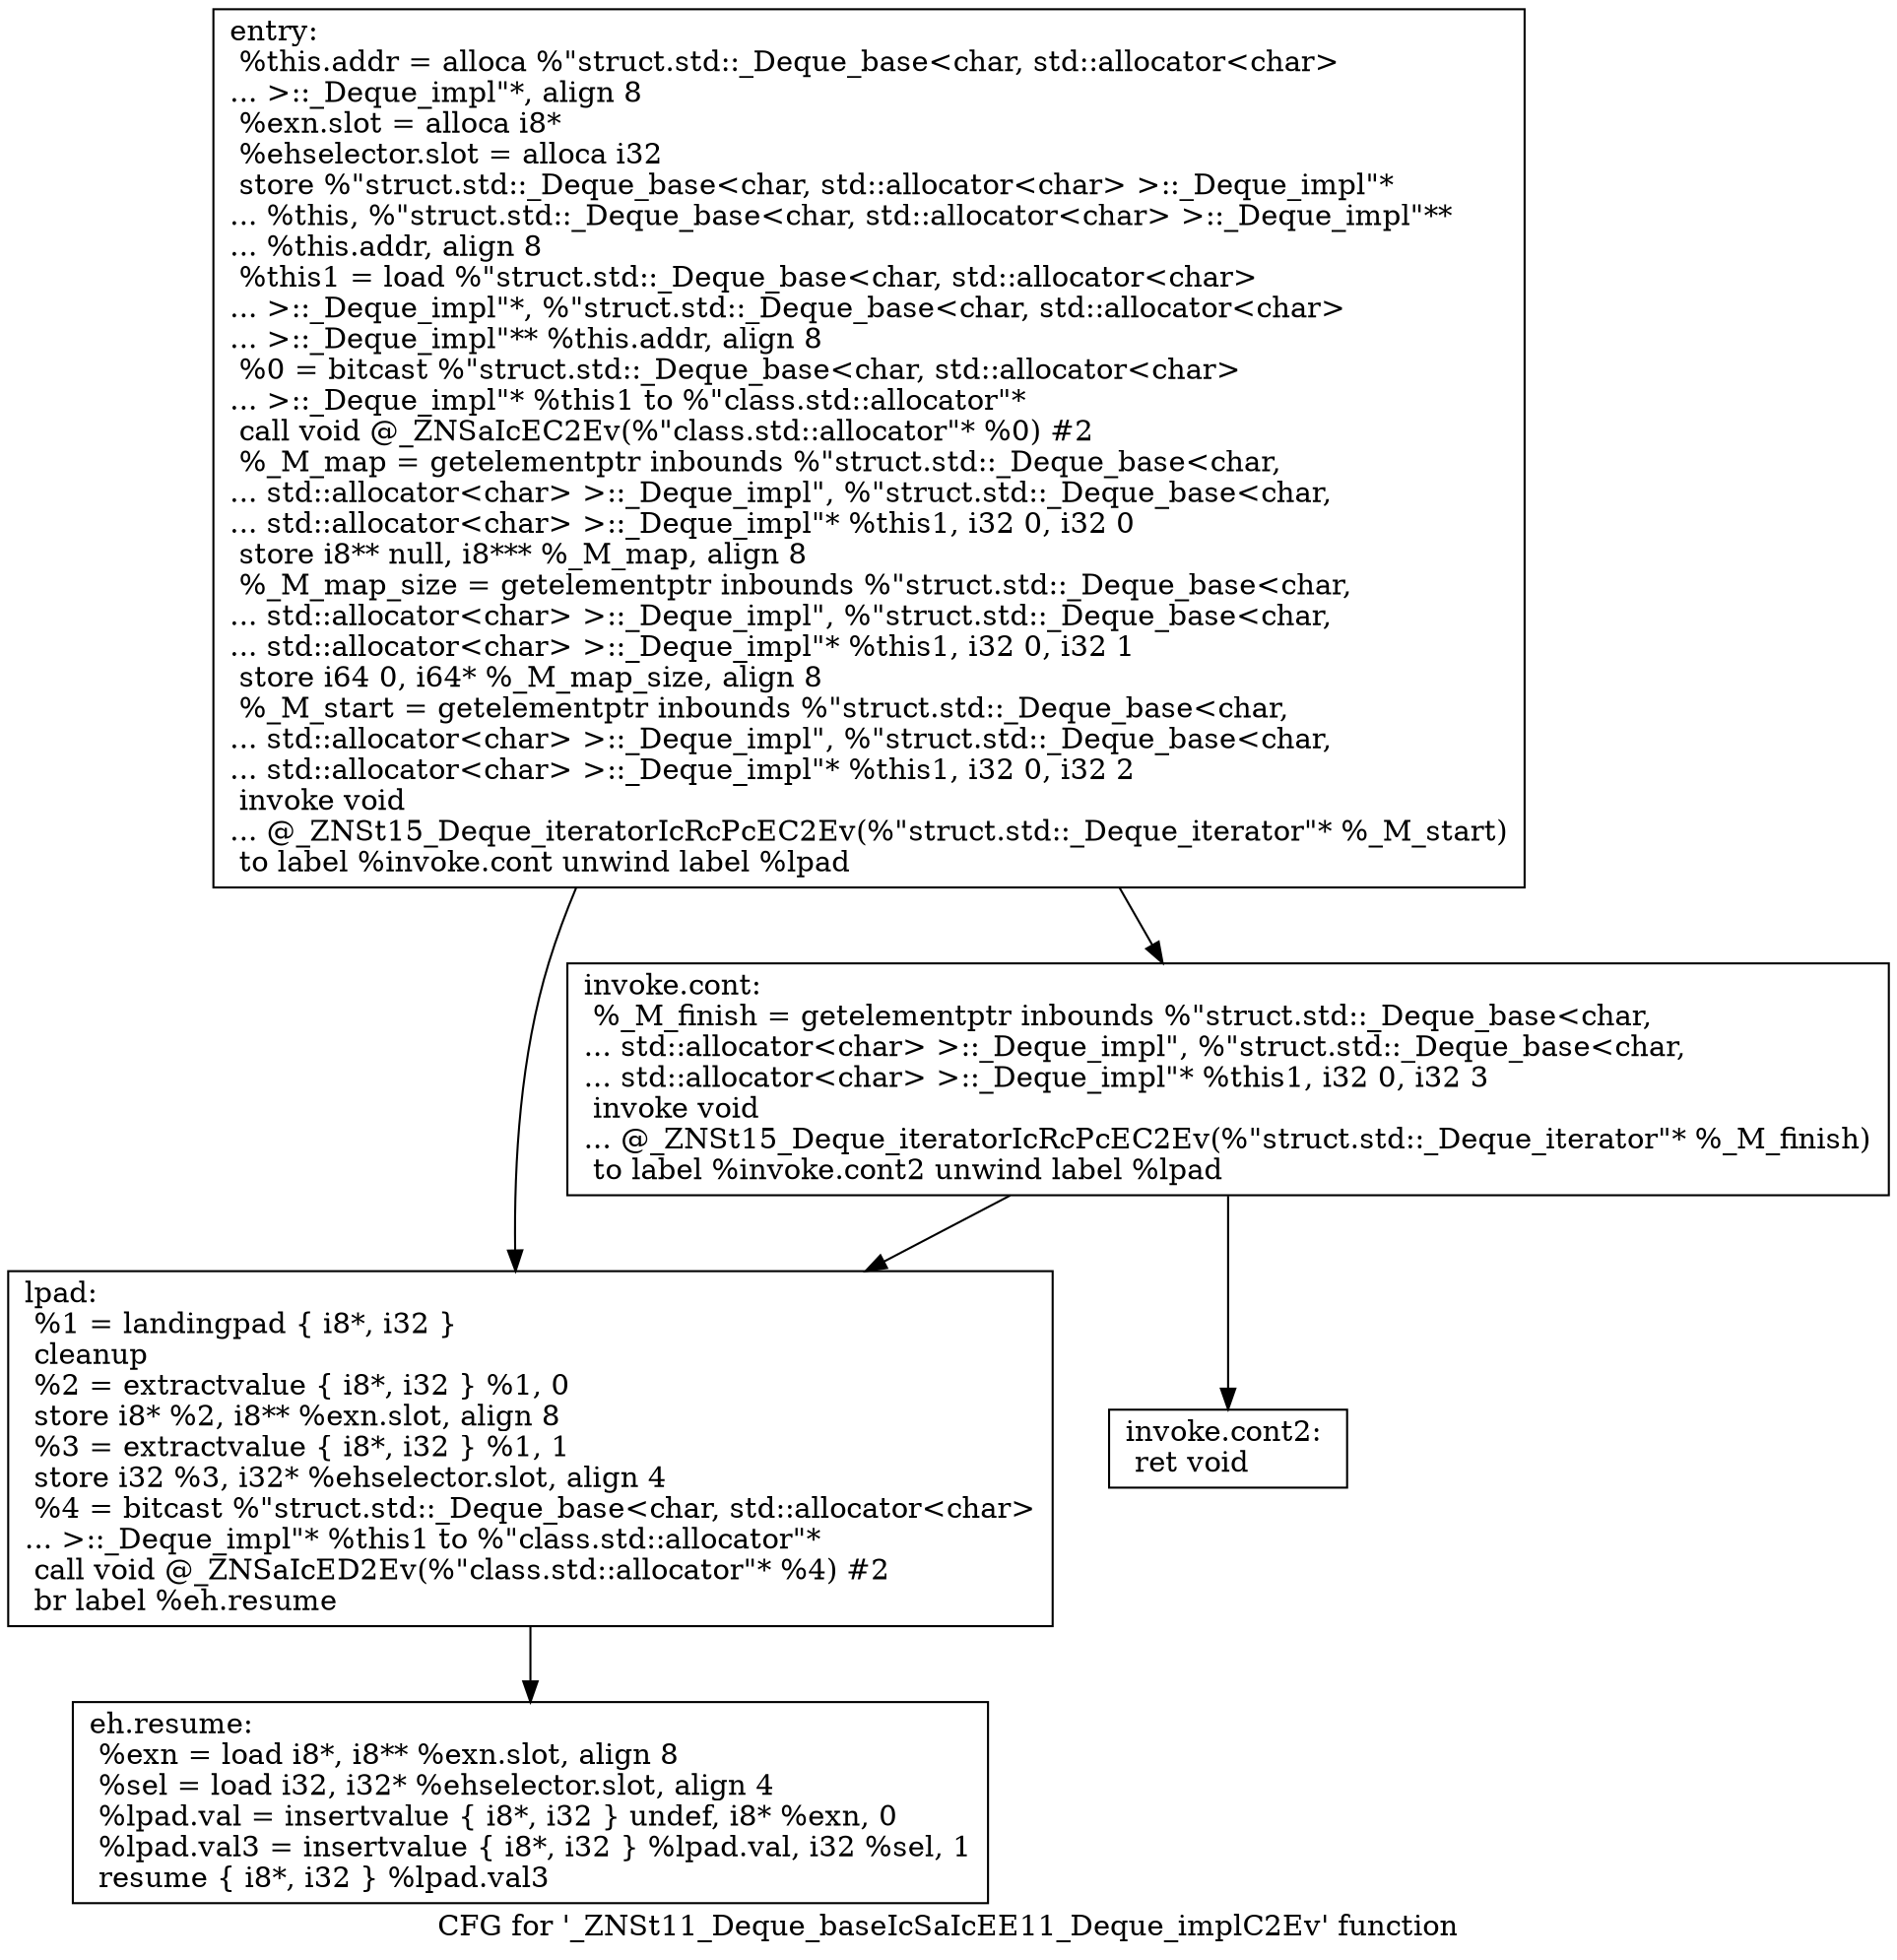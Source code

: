 digraph "CFG for '_ZNSt11_Deque_baseIcSaIcEE11_Deque_implC2Ev' function" {
	label="CFG for '_ZNSt11_Deque_baseIcSaIcEE11_Deque_implC2Ev' function";

	Node0x6b68070 [shape=record,label="{entry:\l  %this.addr = alloca %\"struct.std::_Deque_base\<char, std::allocator\<char\>\l... \>::_Deque_impl\"*, align 8\l  %exn.slot = alloca i8*\l  %ehselector.slot = alloca i32\l  store %\"struct.std::_Deque_base\<char, std::allocator\<char\> \>::_Deque_impl\"*\l... %this, %\"struct.std::_Deque_base\<char, std::allocator\<char\> \>::_Deque_impl\"**\l... %this.addr, align 8\l  %this1 = load %\"struct.std::_Deque_base\<char, std::allocator\<char\>\l... \>::_Deque_impl\"*, %\"struct.std::_Deque_base\<char, std::allocator\<char\>\l... \>::_Deque_impl\"** %this.addr, align 8\l  %0 = bitcast %\"struct.std::_Deque_base\<char, std::allocator\<char\>\l... \>::_Deque_impl\"* %this1 to %\"class.std::allocator\"*\l  call void @_ZNSaIcEC2Ev(%\"class.std::allocator\"* %0) #2\l  %_M_map = getelementptr inbounds %\"struct.std::_Deque_base\<char,\l... std::allocator\<char\> \>::_Deque_impl\", %\"struct.std::_Deque_base\<char,\l... std::allocator\<char\> \>::_Deque_impl\"* %this1, i32 0, i32 0\l  store i8** null, i8*** %_M_map, align 8\l  %_M_map_size = getelementptr inbounds %\"struct.std::_Deque_base\<char,\l... std::allocator\<char\> \>::_Deque_impl\", %\"struct.std::_Deque_base\<char,\l... std::allocator\<char\> \>::_Deque_impl\"* %this1, i32 0, i32 1\l  store i64 0, i64* %_M_map_size, align 8\l  %_M_start = getelementptr inbounds %\"struct.std::_Deque_base\<char,\l... std::allocator\<char\> \>::_Deque_impl\", %\"struct.std::_Deque_base\<char,\l... std::allocator\<char\> \>::_Deque_impl\"* %this1, i32 0, i32 2\l  invoke void\l... @_ZNSt15_Deque_iteratorIcRcPcEC2Ev(%\"struct.std::_Deque_iterator\"* %_M_start)\l          to label %invoke.cont unwind label %lpad\l}"];
	Node0x6b68070 -> Node0x6b68990;
	Node0x6b68070 -> Node0x6b68a70;
	Node0x6b68990 [shape=record,label="{invoke.cont:                                      \l  %_M_finish = getelementptr inbounds %\"struct.std::_Deque_base\<char,\l... std::allocator\<char\> \>::_Deque_impl\", %\"struct.std::_Deque_base\<char,\l... std::allocator\<char\> \>::_Deque_impl\"* %this1, i32 0, i32 3\l  invoke void\l... @_ZNSt15_Deque_iteratorIcRcPcEC2Ev(%\"struct.std::_Deque_iterator\"* %_M_finish)\l          to label %invoke.cont2 unwind label %lpad\l}"];
	Node0x6b68990 -> Node0x6b68e80;
	Node0x6b68990 -> Node0x6b68a70;
	Node0x6b68e80 [shape=record,label="{invoke.cont2:                                     \l  ret void\l}"];
	Node0x6b68a70 [shape=record,label="{lpad:                                             \l  %1 = landingpad \{ i8*, i32 \}\l          cleanup\l  %2 = extractvalue \{ i8*, i32 \} %1, 0\l  store i8* %2, i8** %exn.slot, align 8\l  %3 = extractvalue \{ i8*, i32 \} %1, 1\l  store i32 %3, i32* %ehselector.slot, align 4\l  %4 = bitcast %\"struct.std::_Deque_base\<char, std::allocator\<char\>\l... \>::_Deque_impl\"* %this1 to %\"class.std::allocator\"*\l  call void @_ZNSaIcED2Ev(%\"class.std::allocator\"* %4) #2\l  br label %eh.resume\l}"];
	Node0x6b68a70 -> Node0x6b694f0;
	Node0x6b694f0 [shape=record,label="{eh.resume:                                        \l  %exn = load i8*, i8** %exn.slot, align 8\l  %sel = load i32, i32* %ehselector.slot, align 4\l  %lpad.val = insertvalue \{ i8*, i32 \} undef, i8* %exn, 0\l  %lpad.val3 = insertvalue \{ i8*, i32 \} %lpad.val, i32 %sel, 1\l  resume \{ i8*, i32 \} %lpad.val3\l}"];
}
